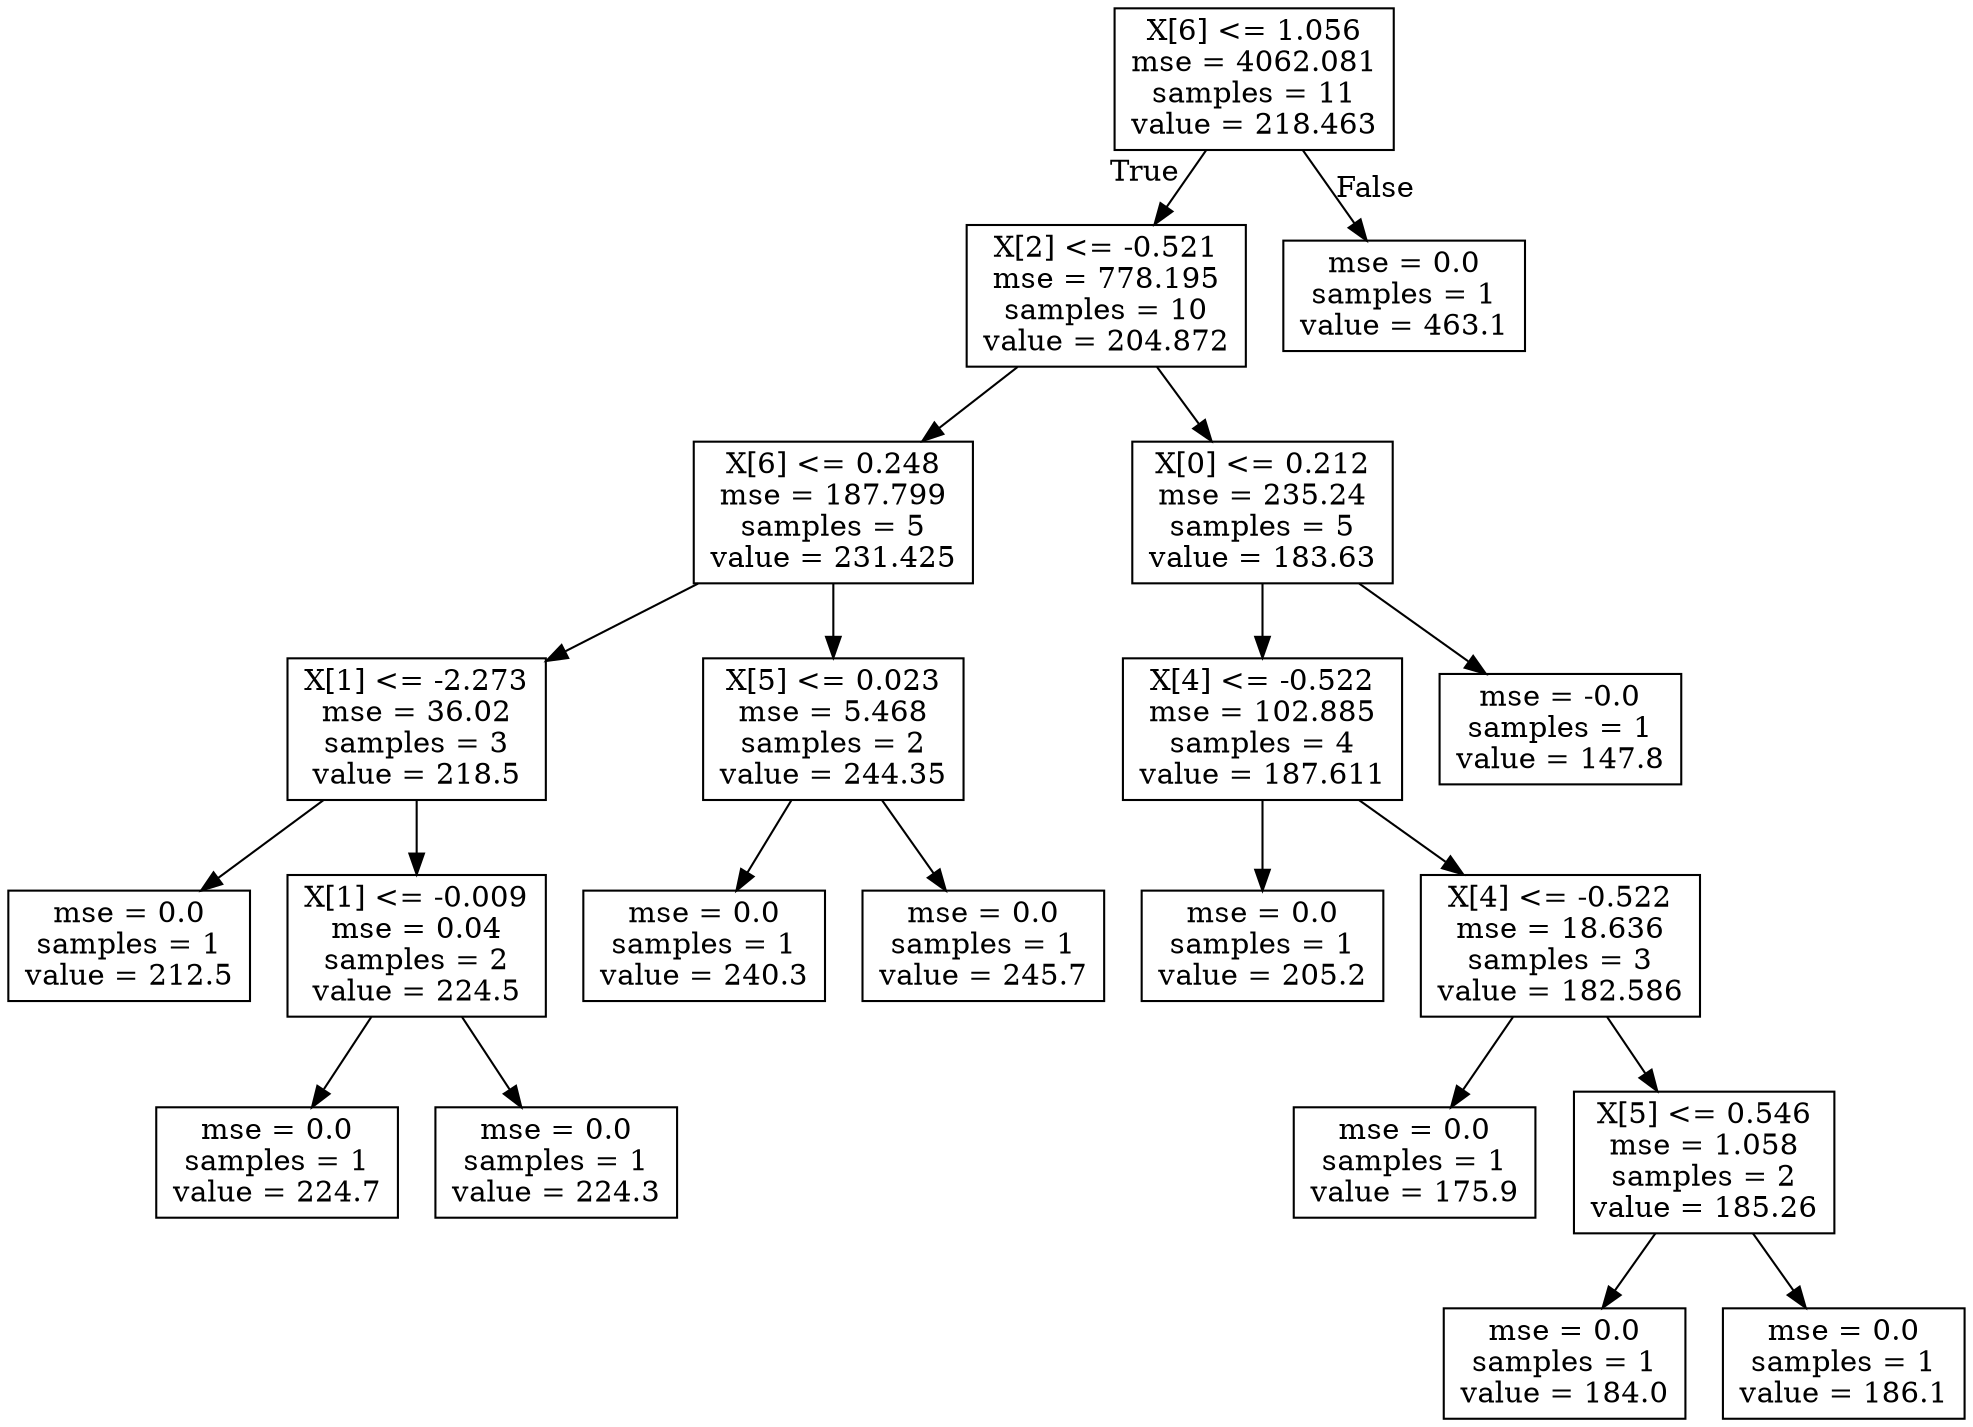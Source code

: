 digraph Tree {
node [shape=box] ;
0 [label="X[6] <= 1.056\nmse = 4062.081\nsamples = 11\nvalue = 218.463"] ;
1 [label="X[2] <= -0.521\nmse = 778.195\nsamples = 10\nvalue = 204.872"] ;
0 -> 1 [labeldistance=2.5, labelangle=45, headlabel="True"] ;
2 [label="X[6] <= 0.248\nmse = 187.799\nsamples = 5\nvalue = 231.425"] ;
1 -> 2 ;
3 [label="X[1] <= -2.273\nmse = 36.02\nsamples = 3\nvalue = 218.5"] ;
2 -> 3 ;
4 [label="mse = 0.0\nsamples = 1\nvalue = 212.5"] ;
3 -> 4 ;
5 [label="X[1] <= -0.009\nmse = 0.04\nsamples = 2\nvalue = 224.5"] ;
3 -> 5 ;
6 [label="mse = 0.0\nsamples = 1\nvalue = 224.7"] ;
5 -> 6 ;
7 [label="mse = 0.0\nsamples = 1\nvalue = 224.3"] ;
5 -> 7 ;
8 [label="X[5] <= 0.023\nmse = 5.468\nsamples = 2\nvalue = 244.35"] ;
2 -> 8 ;
9 [label="mse = 0.0\nsamples = 1\nvalue = 240.3"] ;
8 -> 9 ;
10 [label="mse = 0.0\nsamples = 1\nvalue = 245.7"] ;
8 -> 10 ;
11 [label="X[0] <= 0.212\nmse = 235.24\nsamples = 5\nvalue = 183.63"] ;
1 -> 11 ;
12 [label="X[4] <= -0.522\nmse = 102.885\nsamples = 4\nvalue = 187.611"] ;
11 -> 12 ;
13 [label="mse = 0.0\nsamples = 1\nvalue = 205.2"] ;
12 -> 13 ;
14 [label="X[4] <= -0.522\nmse = 18.636\nsamples = 3\nvalue = 182.586"] ;
12 -> 14 ;
15 [label="mse = 0.0\nsamples = 1\nvalue = 175.9"] ;
14 -> 15 ;
16 [label="X[5] <= 0.546\nmse = 1.058\nsamples = 2\nvalue = 185.26"] ;
14 -> 16 ;
17 [label="mse = 0.0\nsamples = 1\nvalue = 184.0"] ;
16 -> 17 ;
18 [label="mse = 0.0\nsamples = 1\nvalue = 186.1"] ;
16 -> 18 ;
19 [label="mse = -0.0\nsamples = 1\nvalue = 147.8"] ;
11 -> 19 ;
20 [label="mse = 0.0\nsamples = 1\nvalue = 463.1"] ;
0 -> 20 [labeldistance=2.5, labelangle=-45, headlabel="False"] ;
}